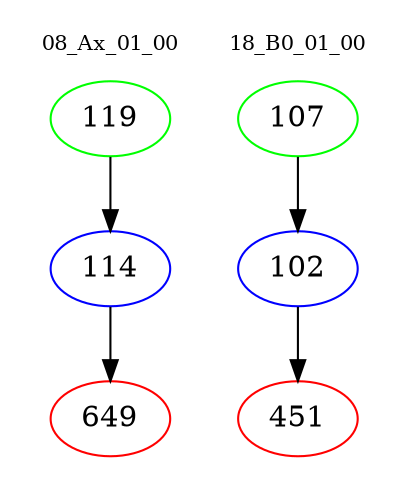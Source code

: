 digraph{
subgraph cluster_0 {
color = white
label = "08_Ax_01_00";
fontsize=10;
T0_119 [label="119", color="green"]
T0_119 -> T0_114 [color="black"]
T0_114 [label="114", color="blue"]
T0_114 -> T0_649 [color="black"]
T0_649 [label="649", color="red"]
}
subgraph cluster_1 {
color = white
label = "18_B0_01_00";
fontsize=10;
T1_107 [label="107", color="green"]
T1_107 -> T1_102 [color="black"]
T1_102 [label="102", color="blue"]
T1_102 -> T1_451 [color="black"]
T1_451 [label="451", color="red"]
}
}
